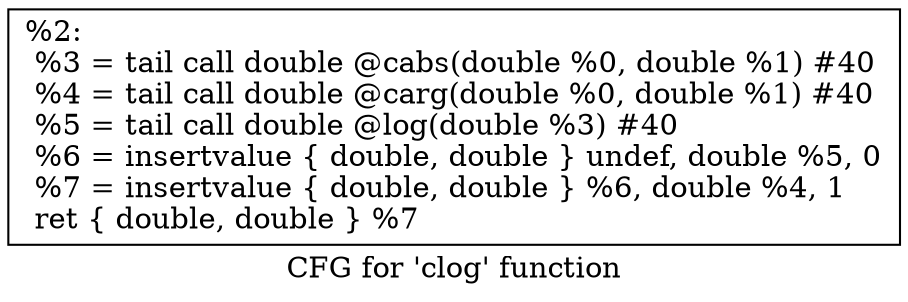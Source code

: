 digraph "CFG for 'clog' function" {
	label="CFG for 'clog' function";

	Node0x1cd9ff0 [shape=record,label="{%2:\l  %3 = tail call double @cabs(double %0, double %1) #40\l  %4 = tail call double @carg(double %0, double %1) #40\l  %5 = tail call double @log(double %3) #40\l  %6 = insertvalue \{ double, double \} undef, double %5, 0\l  %7 = insertvalue \{ double, double \} %6, double %4, 1\l  ret \{ double, double \} %7\l}"];
}
